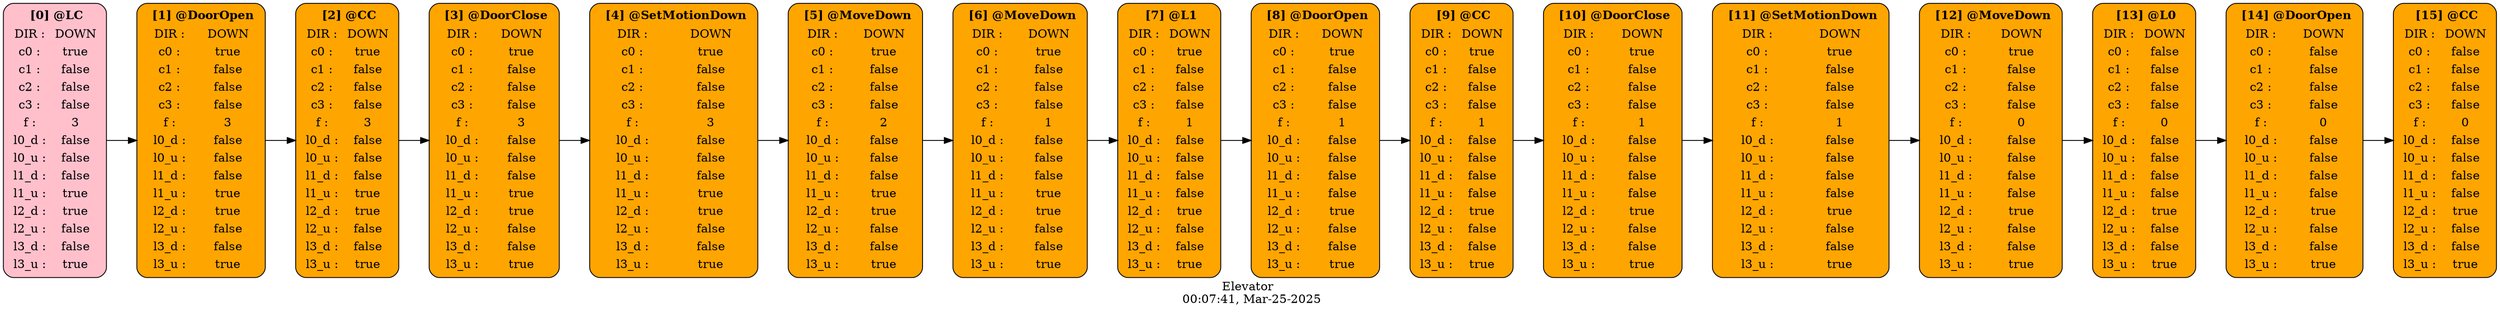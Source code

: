 /*
* Dot trace for Elevator
* [Time Stamp]:00:07:41, Mar-25-2025
* [Location]:/Users/huan/Desktop/trace/Elevator15.dot
* [States]:13
* CC DoorClose DoorOpen L0 L1 L2 L3 LC MoveDown MoveUp SetIdle SetMotionDown SetMotionUp 
* [Trans]:22
* [Start State]:LC
* [Final State(s)]:
*DoorClose 
* [Trace Length]:16 
*/




digraph G { 



	 rankdir="LR"



label="Elevator \n 00:07:41, Mar-25-2025"
labelloc=" b " ;
labeljust=" c ";
	n0 [color="black", style="rounded, filled" , fillcolor="pink" , shape="rect", label= < 
 		 <table border='0' cellborder='0' style='rounded'> 
			 <tr><td align="center" colspan="2" > <b>[0] @LC</b></td></tr>
			 <tr><td align="center">DIR : </td><td>DOWN</td></tr> 
			 <tr><td align="center">c0 : </td><td>true</td></tr> 
			 <tr><td align="center">c1 : </td><td>false</td></tr> 
			 <tr><td align="center">c2 : </td><td>false</td></tr> 
			 <tr><td align="center">c3 : </td><td>false</td></tr> 
			 <tr><td align="center">f : </td><td>3</td></tr> 
			 <tr><td align="center">l0_d : </td><td>false</td></tr> 
			 <tr><td align="center">l0_u : </td><td>false</td></tr> 
			 <tr><td align="center">l1_d : </td><td>false</td></tr> 
			 <tr><td align="center">l1_u : </td><td>true</td></tr> 
			 <tr><td align="center">l2_d : </td><td>true</td></tr> 
			 <tr><td align="center">l2_u : </td><td>false</td></tr> 
			 <tr><td align="center">l3_d : </td><td>false</td></tr> 
			 <tr><td align="center">l3_u : </td><td>true</td></tr> 
		 </table> > ]
	n1 [color="black", style="rounded, filled" , fillcolor="orange" , shape="rect", label= < 
 		 <table border='0' cellborder='0' style='rounded'> 
			 <tr><td align="center" colspan="2" > <b>[1] @DoorOpen</b></td></tr>
			 <tr><td align="center">DIR : </td><td>DOWN</td></tr> 
			 <tr><td align="center">c0 : </td><td>true</td></tr> 
			 <tr><td align="center">c1 : </td><td>false</td></tr> 
			 <tr><td align="center">c2 : </td><td>false</td></tr> 
			 <tr><td align="center">c3 : </td><td>false</td></tr> 
			 <tr><td align="center">f : </td><td>3</td></tr> 
			 <tr><td align="center">l0_d : </td><td>false</td></tr> 
			 <tr><td align="center">l0_u : </td><td>false</td></tr> 
			 <tr><td align="center">l1_d : </td><td>false</td></tr> 
			 <tr><td align="center">l1_u : </td><td>true</td></tr> 
			 <tr><td align="center">l2_d : </td><td>true</td></tr> 
			 <tr><td align="center">l2_u : </td><td>false</td></tr> 
			 <tr><td align="center">l3_d : </td><td>false</td></tr> 
			 <tr><td align="center">l3_u : </td><td>true</td></tr> 
		 </table> > ]
	n2 [color="black", style="rounded, filled" , fillcolor="orange" , shape="rect", label= < 
 		 <table border='0' cellborder='0' style='rounded'> 
			 <tr><td align="center" colspan="2" > <b>[2] @CC</b></td></tr>
			 <tr><td align="center">DIR : </td><td>DOWN</td></tr> 
			 <tr><td align="center">c0 : </td><td>true</td></tr> 
			 <tr><td align="center">c1 : </td><td>false</td></tr> 
			 <tr><td align="center">c2 : </td><td>false</td></tr> 
			 <tr><td align="center">c3 : </td><td>false</td></tr> 
			 <tr><td align="center">f : </td><td>3</td></tr> 
			 <tr><td align="center">l0_d : </td><td>false</td></tr> 
			 <tr><td align="center">l0_u : </td><td>false</td></tr> 
			 <tr><td align="center">l1_d : </td><td>false</td></tr> 
			 <tr><td align="center">l1_u : </td><td>true</td></tr> 
			 <tr><td align="center">l2_d : </td><td>true</td></tr> 
			 <tr><td align="center">l2_u : </td><td>false</td></tr> 
			 <tr><td align="center">l3_d : </td><td>false</td></tr> 
			 <tr><td align="center">l3_u : </td><td>true</td></tr> 
		 </table> > ]
	n3 [color="black", style="rounded, filled" , fillcolor="orange" , shape="rect", label= < 
 		 <table border='0' cellborder='0' style='rounded'> 
			 <tr><td align="center" colspan="2" > <b>[3] @DoorClose</b></td></tr>
			 <tr><td align="center">DIR : </td><td>DOWN</td></tr> 
			 <tr><td align="center">c0 : </td><td>true</td></tr> 
			 <tr><td align="center">c1 : </td><td>false</td></tr> 
			 <tr><td align="center">c2 : </td><td>false</td></tr> 
			 <tr><td align="center">c3 : </td><td>false</td></tr> 
			 <tr><td align="center">f : </td><td>3</td></tr> 
			 <tr><td align="center">l0_d : </td><td>false</td></tr> 
			 <tr><td align="center">l0_u : </td><td>false</td></tr> 
			 <tr><td align="center">l1_d : </td><td>false</td></tr> 
			 <tr><td align="center">l1_u : </td><td>true</td></tr> 
			 <tr><td align="center">l2_d : </td><td>true</td></tr> 
			 <tr><td align="center">l2_u : </td><td>false</td></tr> 
			 <tr><td align="center">l3_d : </td><td>false</td></tr> 
			 <tr><td align="center">l3_u : </td><td>true</td></tr> 
		 </table> > ]
	n4 [color="black", style="rounded, filled" , fillcolor="orange" , shape="rect", label= < 
 		 <table border='0' cellborder='0' style='rounded'> 
			 <tr><td align="center" colspan="2" > <b>[4] @SetMotionDown</b></td></tr>
			 <tr><td align="center">DIR : </td><td>DOWN</td></tr> 
			 <tr><td align="center">c0 : </td><td>true</td></tr> 
			 <tr><td align="center">c1 : </td><td>false</td></tr> 
			 <tr><td align="center">c2 : </td><td>false</td></tr> 
			 <tr><td align="center">c3 : </td><td>false</td></tr> 
			 <tr><td align="center">f : </td><td>3</td></tr> 
			 <tr><td align="center">l0_d : </td><td>false</td></tr> 
			 <tr><td align="center">l0_u : </td><td>false</td></tr> 
			 <tr><td align="center">l1_d : </td><td>false</td></tr> 
			 <tr><td align="center">l1_u : </td><td>true</td></tr> 
			 <tr><td align="center">l2_d : </td><td>true</td></tr> 
			 <tr><td align="center">l2_u : </td><td>false</td></tr> 
			 <tr><td align="center">l3_d : </td><td>false</td></tr> 
			 <tr><td align="center">l3_u : </td><td>true</td></tr> 
		 </table> > ]
	n5 [color="black", style="rounded, filled" , fillcolor="orange" , shape="rect", label= < 
 		 <table border='0' cellborder='0' style='rounded'> 
			 <tr><td align="center" colspan="2" > <b>[5] @MoveDown</b></td></tr>
			 <tr><td align="center">DIR : </td><td>DOWN</td></tr> 
			 <tr><td align="center">c0 : </td><td>true</td></tr> 
			 <tr><td align="center">c1 : </td><td>false</td></tr> 
			 <tr><td align="center">c2 : </td><td>false</td></tr> 
			 <tr><td align="center">c3 : </td><td>false</td></tr> 
			 <tr><td align="center">f : </td><td>2</td></tr> 
			 <tr><td align="center">l0_d : </td><td>false</td></tr> 
			 <tr><td align="center">l0_u : </td><td>false</td></tr> 
			 <tr><td align="center">l1_d : </td><td>false</td></tr> 
			 <tr><td align="center">l1_u : </td><td>true</td></tr> 
			 <tr><td align="center">l2_d : </td><td>true</td></tr> 
			 <tr><td align="center">l2_u : </td><td>false</td></tr> 
			 <tr><td align="center">l3_d : </td><td>false</td></tr> 
			 <tr><td align="center">l3_u : </td><td>true</td></tr> 
		 </table> > ]
	n6 [color="black", style="rounded, filled" , fillcolor="orange" , shape="rect", label= < 
 		 <table border='0' cellborder='0' style='rounded'> 
			 <tr><td align="center" colspan="2" > <b>[6] @MoveDown</b></td></tr>
			 <tr><td align="center">DIR : </td><td>DOWN</td></tr> 
			 <tr><td align="center">c0 : </td><td>true</td></tr> 
			 <tr><td align="center">c1 : </td><td>false</td></tr> 
			 <tr><td align="center">c2 : </td><td>false</td></tr> 
			 <tr><td align="center">c3 : </td><td>false</td></tr> 
			 <tr><td align="center">f : </td><td>1</td></tr> 
			 <tr><td align="center">l0_d : </td><td>false</td></tr> 
			 <tr><td align="center">l0_u : </td><td>false</td></tr> 
			 <tr><td align="center">l1_d : </td><td>false</td></tr> 
			 <tr><td align="center">l1_u : </td><td>true</td></tr> 
			 <tr><td align="center">l2_d : </td><td>true</td></tr> 
			 <tr><td align="center">l2_u : </td><td>false</td></tr> 
			 <tr><td align="center">l3_d : </td><td>false</td></tr> 
			 <tr><td align="center">l3_u : </td><td>true</td></tr> 
		 </table> > ]
	n7 [color="black", style="rounded, filled" , fillcolor="orange" , shape="rect", label= < 
 		 <table border='0' cellborder='0' style='rounded'> 
			 <tr><td align="center" colspan="2" > <b>[7] @L1</b></td></tr>
			 <tr><td align="center">DIR : </td><td>DOWN</td></tr> 
			 <tr><td align="center">c0 : </td><td>true</td></tr> 
			 <tr><td align="center">c1 : </td><td>false</td></tr> 
			 <tr><td align="center">c2 : </td><td>false</td></tr> 
			 <tr><td align="center">c3 : </td><td>false</td></tr> 
			 <tr><td align="center">f : </td><td>1</td></tr> 
			 <tr><td align="center">l0_d : </td><td>false</td></tr> 
			 <tr><td align="center">l0_u : </td><td>false</td></tr> 
			 <tr><td align="center">l1_d : </td><td>false</td></tr> 
			 <tr><td align="center">l1_u : </td><td>false</td></tr> 
			 <tr><td align="center">l2_d : </td><td>true</td></tr> 
			 <tr><td align="center">l2_u : </td><td>false</td></tr> 
			 <tr><td align="center">l3_d : </td><td>false</td></tr> 
			 <tr><td align="center">l3_u : </td><td>true</td></tr> 
		 </table> > ]
	n8 [color="black", style="rounded, filled" , fillcolor="orange" , shape="rect", label= < 
 		 <table border='0' cellborder='0' style='rounded'> 
			 <tr><td align="center" colspan="2" > <b>[8] @DoorOpen</b></td></tr>
			 <tr><td align="center">DIR : </td><td>DOWN</td></tr> 
			 <tr><td align="center">c0 : </td><td>true</td></tr> 
			 <tr><td align="center">c1 : </td><td>false</td></tr> 
			 <tr><td align="center">c2 : </td><td>false</td></tr> 
			 <tr><td align="center">c3 : </td><td>false</td></tr> 
			 <tr><td align="center">f : </td><td>1</td></tr> 
			 <tr><td align="center">l0_d : </td><td>false</td></tr> 
			 <tr><td align="center">l0_u : </td><td>false</td></tr> 
			 <tr><td align="center">l1_d : </td><td>false</td></tr> 
			 <tr><td align="center">l1_u : </td><td>false</td></tr> 
			 <tr><td align="center">l2_d : </td><td>true</td></tr> 
			 <tr><td align="center">l2_u : </td><td>false</td></tr> 
			 <tr><td align="center">l3_d : </td><td>false</td></tr> 
			 <tr><td align="center">l3_u : </td><td>true</td></tr> 
		 </table> > ]
	n9 [color="black", style="rounded, filled" , fillcolor="orange" , shape="rect", label= < 
 		 <table border='0' cellborder='0' style='rounded'> 
			 <tr><td align="center" colspan="2" > <b>[9] @CC</b></td></tr>
			 <tr><td align="center">DIR : </td><td>DOWN</td></tr> 
			 <tr><td align="center">c0 : </td><td>true</td></tr> 
			 <tr><td align="center">c1 : </td><td>false</td></tr> 
			 <tr><td align="center">c2 : </td><td>false</td></tr> 
			 <tr><td align="center">c3 : </td><td>false</td></tr> 
			 <tr><td align="center">f : </td><td>1</td></tr> 
			 <tr><td align="center">l0_d : </td><td>false</td></tr> 
			 <tr><td align="center">l0_u : </td><td>false</td></tr> 
			 <tr><td align="center">l1_d : </td><td>false</td></tr> 
			 <tr><td align="center">l1_u : </td><td>false</td></tr> 
			 <tr><td align="center">l2_d : </td><td>true</td></tr> 
			 <tr><td align="center">l2_u : </td><td>false</td></tr> 
			 <tr><td align="center">l3_d : </td><td>false</td></tr> 
			 <tr><td align="center">l3_u : </td><td>true</td></tr> 
		 </table> > ]
	n10 [color="black", style="rounded, filled" , fillcolor="orange" , shape="rect", label= < 
 		 <table border='0' cellborder='0' style='rounded'> 
			 <tr><td align="center" colspan="2" > <b>[10] @DoorClose</b></td></tr>
			 <tr><td align="center">DIR : </td><td>DOWN</td></tr> 
			 <tr><td align="center">c0 : </td><td>true</td></tr> 
			 <tr><td align="center">c1 : </td><td>false</td></tr> 
			 <tr><td align="center">c2 : </td><td>false</td></tr> 
			 <tr><td align="center">c3 : </td><td>false</td></tr> 
			 <tr><td align="center">f : </td><td>1</td></tr> 
			 <tr><td align="center">l0_d : </td><td>false</td></tr> 
			 <tr><td align="center">l0_u : </td><td>false</td></tr> 
			 <tr><td align="center">l1_d : </td><td>false</td></tr> 
			 <tr><td align="center">l1_u : </td><td>false</td></tr> 
			 <tr><td align="center">l2_d : </td><td>true</td></tr> 
			 <tr><td align="center">l2_u : </td><td>false</td></tr> 
			 <tr><td align="center">l3_d : </td><td>false</td></tr> 
			 <tr><td align="center">l3_u : </td><td>true</td></tr> 
		 </table> > ]
	n11 [color="black", style="rounded, filled" , fillcolor="orange" , shape="rect", label= < 
 		 <table border='0' cellborder='0' style='rounded'> 
			 <tr><td align="center" colspan="2" > <b>[11] @SetMotionDown</b></td></tr>
			 <tr><td align="center">DIR : </td><td>DOWN</td></tr> 
			 <tr><td align="center">c0 : </td><td>true</td></tr> 
			 <tr><td align="center">c1 : </td><td>false</td></tr> 
			 <tr><td align="center">c2 : </td><td>false</td></tr> 
			 <tr><td align="center">c3 : </td><td>false</td></tr> 
			 <tr><td align="center">f : </td><td>1</td></tr> 
			 <tr><td align="center">l0_d : </td><td>false</td></tr> 
			 <tr><td align="center">l0_u : </td><td>false</td></tr> 
			 <tr><td align="center">l1_d : </td><td>false</td></tr> 
			 <tr><td align="center">l1_u : </td><td>false</td></tr> 
			 <tr><td align="center">l2_d : </td><td>true</td></tr> 
			 <tr><td align="center">l2_u : </td><td>false</td></tr> 
			 <tr><td align="center">l3_d : </td><td>false</td></tr> 
			 <tr><td align="center">l3_u : </td><td>true</td></tr> 
		 </table> > ]
	n12 [color="black", style="rounded, filled" , fillcolor="orange" , shape="rect", label= < 
 		 <table border='0' cellborder='0' style='rounded'> 
			 <tr><td align="center" colspan="2" > <b>[12] @MoveDown</b></td></tr>
			 <tr><td align="center">DIR : </td><td>DOWN</td></tr> 
			 <tr><td align="center">c0 : </td><td>true</td></tr> 
			 <tr><td align="center">c1 : </td><td>false</td></tr> 
			 <tr><td align="center">c2 : </td><td>false</td></tr> 
			 <tr><td align="center">c3 : </td><td>false</td></tr> 
			 <tr><td align="center">f : </td><td>0</td></tr> 
			 <tr><td align="center">l0_d : </td><td>false</td></tr> 
			 <tr><td align="center">l0_u : </td><td>false</td></tr> 
			 <tr><td align="center">l1_d : </td><td>false</td></tr> 
			 <tr><td align="center">l1_u : </td><td>false</td></tr> 
			 <tr><td align="center">l2_d : </td><td>true</td></tr> 
			 <tr><td align="center">l2_u : </td><td>false</td></tr> 
			 <tr><td align="center">l3_d : </td><td>false</td></tr> 
			 <tr><td align="center">l3_u : </td><td>true</td></tr> 
		 </table> > ]
	n13 [color="black", style="rounded, filled" , fillcolor="orange" , shape="rect", label= < 
 		 <table border='0' cellborder='0' style='rounded'> 
			 <tr><td align="center" colspan="2" > <b>[13] @L0</b></td></tr>
			 <tr><td align="center">DIR : </td><td>DOWN</td></tr> 
			 <tr><td align="center">c0 : </td><td>false</td></tr> 
			 <tr><td align="center">c1 : </td><td>false</td></tr> 
			 <tr><td align="center">c2 : </td><td>false</td></tr> 
			 <tr><td align="center">c3 : </td><td>false</td></tr> 
			 <tr><td align="center">f : </td><td>0</td></tr> 
			 <tr><td align="center">l0_d : </td><td>false</td></tr> 
			 <tr><td align="center">l0_u : </td><td>false</td></tr> 
			 <tr><td align="center">l1_d : </td><td>false</td></tr> 
			 <tr><td align="center">l1_u : </td><td>false</td></tr> 
			 <tr><td align="center">l2_d : </td><td>true</td></tr> 
			 <tr><td align="center">l2_u : </td><td>false</td></tr> 
			 <tr><td align="center">l3_d : </td><td>false</td></tr> 
			 <tr><td align="center">l3_u : </td><td>true</td></tr> 
		 </table> > ]
	n14 [color="black", style="rounded, filled" , fillcolor="orange" , shape="rect", label= < 
 		 <table border='0' cellborder='0' style='rounded'> 
			 <tr><td align="center" colspan="2" > <b>[14] @DoorOpen</b></td></tr>
			 <tr><td align="center">DIR : </td><td>DOWN</td></tr> 
			 <tr><td align="center">c0 : </td><td>false</td></tr> 
			 <tr><td align="center">c1 : </td><td>false</td></tr> 
			 <tr><td align="center">c2 : </td><td>false</td></tr> 
			 <tr><td align="center">c3 : </td><td>false</td></tr> 
			 <tr><td align="center">f : </td><td>0</td></tr> 
			 <tr><td align="center">l0_d : </td><td>false</td></tr> 
			 <tr><td align="center">l0_u : </td><td>false</td></tr> 
			 <tr><td align="center">l1_d : </td><td>false</td></tr> 
			 <tr><td align="center">l1_u : </td><td>false</td></tr> 
			 <tr><td align="center">l2_d : </td><td>true</td></tr> 
			 <tr><td align="center">l2_u : </td><td>false</td></tr> 
			 <tr><td align="center">l3_d : </td><td>false</td></tr> 
			 <tr><td align="center">l3_u : </td><td>true</td></tr> 
		 </table> > ]
	n15 [color="black", style="rounded, filled" , fillcolor="orange" , shape="rect", label= < 
 		 <table border='0' cellborder='0' style='rounded'> 
			 <tr><td align="center" colspan="2" > <b>[15] @CC</b></td></tr>
			 <tr><td align="center">DIR : </td><td>DOWN</td></tr> 
			 <tr><td align="center">c0 : </td><td>false</td></tr> 
			 <tr><td align="center">c1 : </td><td>false</td></tr> 
			 <tr><td align="center">c2 : </td><td>false</td></tr> 
			 <tr><td align="center">c3 : </td><td>false</td></tr> 
			 <tr><td align="center">f : </td><td>0</td></tr> 
			 <tr><td align="center">l0_d : </td><td>false</td></tr> 
			 <tr><td align="center">l0_u : </td><td>false</td></tr> 
			 <tr><td align="center">l1_d : </td><td>false</td></tr> 
			 <tr><td align="center">l1_u : </td><td>false</td></tr> 
			 <tr><td align="center">l2_d : </td><td>true</td></tr> 
			 <tr><td align="center">l2_u : </td><td>false</td></tr> 
			 <tr><td align="center">l3_d : </td><td>false</td></tr> 
			 <tr><td align="center">l3_u : </td><td>true</td></tr> 
		 </table> > ]




	n0->n1->n2->n3->n4->n5->n6->n7->n8->n9->n10->n11->n12->n13->n14->n15
 } 

